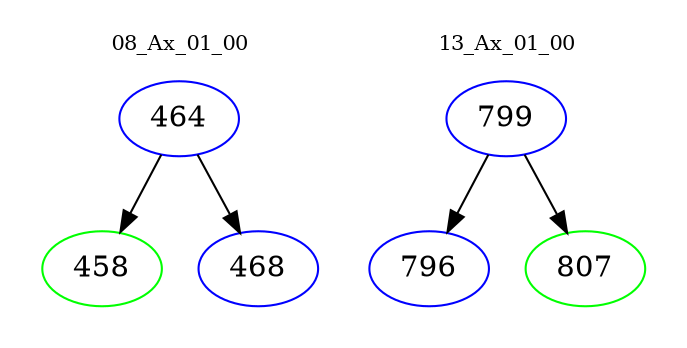 digraph{
subgraph cluster_0 {
color = white
label = "08_Ax_01_00";
fontsize=10;
T0_464 [label="464", color="blue"]
T0_464 -> T0_458 [color="black"]
T0_458 [label="458", color="green"]
T0_464 -> T0_468 [color="black"]
T0_468 [label="468", color="blue"]
}
subgraph cluster_1 {
color = white
label = "13_Ax_01_00";
fontsize=10;
T1_799 [label="799", color="blue"]
T1_799 -> T1_796 [color="black"]
T1_796 [label="796", color="blue"]
T1_799 -> T1_807 [color="black"]
T1_807 [label="807", color="green"]
}
}
